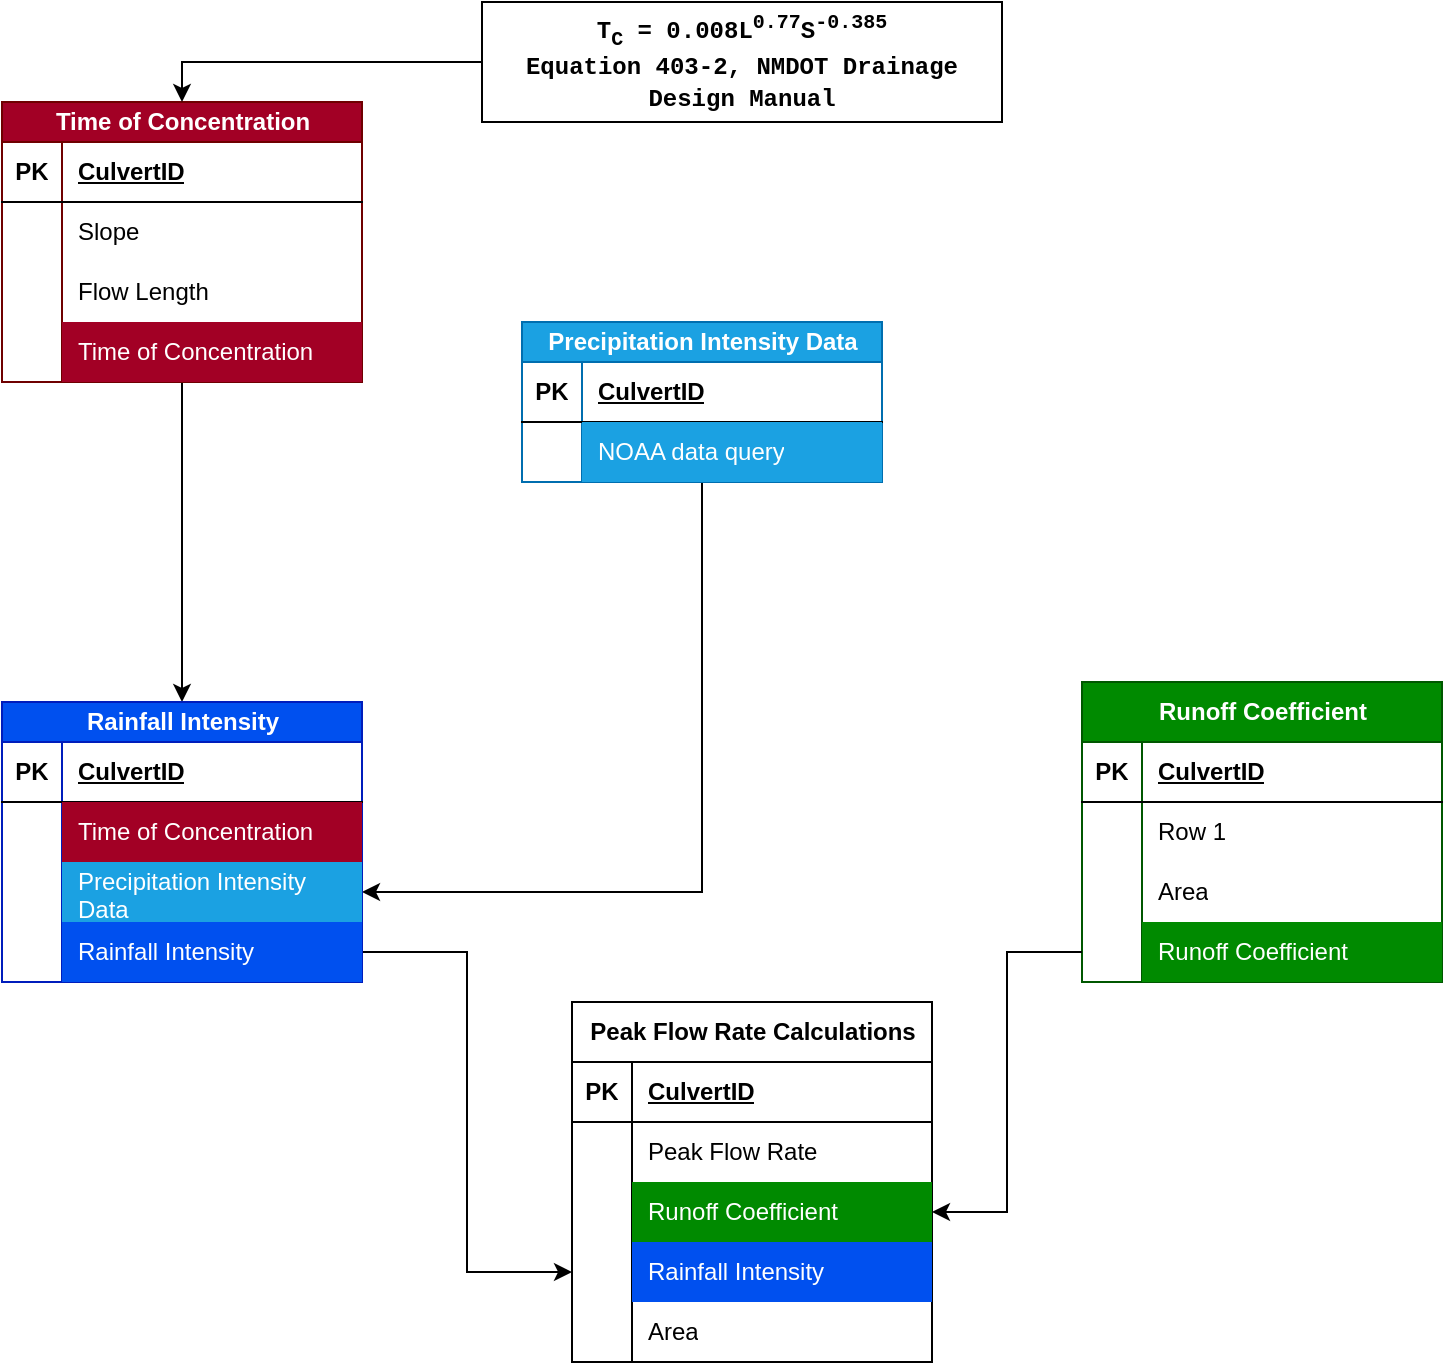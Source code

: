 <mxfile version="27.1.6">
  <diagram name="Page-1" id="UVsX04DEbwktPTbrriTj">
    <mxGraphModel dx="1371" dy="754" grid="1" gridSize="10" guides="1" tooltips="1" connect="1" arrows="1" fold="1" page="1" pageScale="1" pageWidth="850" pageHeight="1100" math="0" shadow="0">
      <root>
        <mxCell id="0" />
        <mxCell id="1" parent="0" />
        <mxCell id="0A6Mt6PeeLsqoioUWAy--38" value="" style="edgeStyle=orthogonalEdgeStyle;rounded=0;orthogonalLoop=1;jettySize=auto;html=1;exitX=1;exitY=0.5;exitDx=0;exitDy=0;" edge="1" parent="1" source="0A6Mt6PeeLsqoioUWAy--32" target="0A6Mt6PeeLsqoioUWAy--8">
          <mxGeometry relative="1" as="geometry" />
        </mxCell>
        <mxCell id="0A6Mt6PeeLsqoioUWAy--1" value="Peak Flow Rate Calculations" style="shape=table;startSize=30;container=1;collapsible=1;childLayout=tableLayout;fixedRows=1;rowLines=0;fontStyle=1;align=center;resizeLast=1;html=1;" vertex="1" parent="1">
          <mxGeometry x="335" y="630" width="180" height="180" as="geometry" />
        </mxCell>
        <mxCell id="0A6Mt6PeeLsqoioUWAy--2" value="" style="shape=tableRow;horizontal=0;startSize=0;swimlaneHead=0;swimlaneBody=0;fillColor=none;collapsible=0;dropTarget=0;points=[[0,0.5],[1,0.5]];portConstraint=eastwest;top=0;left=0;right=0;bottom=1;" vertex="1" parent="0A6Mt6PeeLsqoioUWAy--1">
          <mxGeometry y="30" width="180" height="30" as="geometry" />
        </mxCell>
        <mxCell id="0A6Mt6PeeLsqoioUWAy--3" value="PK" style="shape=partialRectangle;connectable=0;fillColor=none;top=0;left=0;bottom=0;right=0;fontStyle=1;overflow=hidden;whiteSpace=wrap;html=1;" vertex="1" parent="0A6Mt6PeeLsqoioUWAy--2">
          <mxGeometry width="30" height="30" as="geometry">
            <mxRectangle width="30" height="30" as="alternateBounds" />
          </mxGeometry>
        </mxCell>
        <mxCell id="0A6Mt6PeeLsqoioUWAy--4" value="CulvertID" style="shape=partialRectangle;connectable=0;fillColor=none;top=0;left=0;bottom=0;right=0;align=left;spacingLeft=6;fontStyle=5;overflow=hidden;whiteSpace=wrap;html=1;" vertex="1" parent="0A6Mt6PeeLsqoioUWAy--2">
          <mxGeometry x="30" width="150" height="30" as="geometry">
            <mxRectangle width="150" height="30" as="alternateBounds" />
          </mxGeometry>
        </mxCell>
        <mxCell id="0A6Mt6PeeLsqoioUWAy--5" value="" style="shape=tableRow;horizontal=0;startSize=0;swimlaneHead=0;swimlaneBody=0;fillColor=none;collapsible=0;dropTarget=0;points=[[0,0.5],[1,0.5]];portConstraint=eastwest;top=0;left=0;right=0;bottom=0;" vertex="1" parent="0A6Mt6PeeLsqoioUWAy--1">
          <mxGeometry y="60" width="180" height="30" as="geometry" />
        </mxCell>
        <mxCell id="0A6Mt6PeeLsqoioUWAy--6" value="" style="shape=partialRectangle;connectable=0;fillColor=none;top=0;left=0;bottom=0;right=0;editable=1;overflow=hidden;whiteSpace=wrap;html=1;" vertex="1" parent="0A6Mt6PeeLsqoioUWAy--5">
          <mxGeometry width="30" height="30" as="geometry">
            <mxRectangle width="30" height="30" as="alternateBounds" />
          </mxGeometry>
        </mxCell>
        <mxCell id="0A6Mt6PeeLsqoioUWAy--7" value="Peak Flow Rate" style="shape=partialRectangle;connectable=0;fillColor=none;top=0;left=0;bottom=0;right=0;align=left;spacingLeft=6;overflow=hidden;whiteSpace=wrap;html=1;" vertex="1" parent="0A6Mt6PeeLsqoioUWAy--5">
          <mxGeometry x="30" width="150" height="30" as="geometry">
            <mxRectangle width="150" height="30" as="alternateBounds" />
          </mxGeometry>
        </mxCell>
        <mxCell id="0A6Mt6PeeLsqoioUWAy--49" value="" style="shape=tableRow;horizontal=0;startSize=0;swimlaneHead=0;swimlaneBody=0;fillColor=none;collapsible=0;dropTarget=0;points=[[0,0.5],[1,0.5]];portConstraint=eastwest;top=0;left=0;right=0;bottom=0;" vertex="1" parent="0A6Mt6PeeLsqoioUWAy--1">
          <mxGeometry y="90" width="180" height="30" as="geometry" />
        </mxCell>
        <mxCell id="0A6Mt6PeeLsqoioUWAy--50" value="" style="shape=partialRectangle;connectable=0;fillColor=none;top=0;left=0;bottom=0;right=0;editable=1;overflow=hidden;whiteSpace=wrap;html=1;" vertex="1" parent="0A6Mt6PeeLsqoioUWAy--49">
          <mxGeometry width="30" height="30" as="geometry">
            <mxRectangle width="30" height="30" as="alternateBounds" />
          </mxGeometry>
        </mxCell>
        <mxCell id="0A6Mt6PeeLsqoioUWAy--51" value="Runoff Coefficient" style="shape=partialRectangle;connectable=0;fillColor=#008a00;top=0;left=0;bottom=0;right=0;align=left;spacingLeft=6;overflow=hidden;whiteSpace=wrap;html=1;fontColor=#ffffff;strokeColor=#005700;" vertex="1" parent="0A6Mt6PeeLsqoioUWAy--49">
          <mxGeometry x="30" width="150" height="30" as="geometry">
            <mxRectangle width="150" height="30" as="alternateBounds" />
          </mxGeometry>
        </mxCell>
        <mxCell id="0A6Mt6PeeLsqoioUWAy--8" value="" style="shape=tableRow;horizontal=0;startSize=0;swimlaneHead=0;swimlaneBody=0;fillColor=none;collapsible=0;dropTarget=0;points=[[0,0.5],[1,0.5]];portConstraint=eastwest;top=0;left=0;right=0;bottom=0;" vertex="1" parent="0A6Mt6PeeLsqoioUWAy--1">
          <mxGeometry y="120" width="180" height="30" as="geometry" />
        </mxCell>
        <mxCell id="0A6Mt6PeeLsqoioUWAy--9" value="" style="shape=partialRectangle;connectable=0;fillColor=none;top=0;left=0;bottom=0;right=0;editable=1;overflow=hidden;whiteSpace=wrap;html=1;" vertex="1" parent="0A6Mt6PeeLsqoioUWAy--8">
          <mxGeometry width="30" height="30" as="geometry">
            <mxRectangle width="30" height="30" as="alternateBounds" />
          </mxGeometry>
        </mxCell>
        <mxCell id="0A6Mt6PeeLsqoioUWAy--10" value="Rainfall Intensity" style="shape=partialRectangle;connectable=0;fillColor=#0050ef;top=0;left=0;bottom=0;right=0;align=left;spacingLeft=6;overflow=hidden;whiteSpace=wrap;html=1;fontColor=#ffffff;strokeColor=#001DBC;" vertex="1" parent="0A6Mt6PeeLsqoioUWAy--8">
          <mxGeometry x="30" width="150" height="30" as="geometry">
            <mxRectangle width="150" height="30" as="alternateBounds" />
          </mxGeometry>
        </mxCell>
        <mxCell id="0A6Mt6PeeLsqoioUWAy--11" value="" style="shape=tableRow;horizontal=0;startSize=0;swimlaneHead=0;swimlaneBody=0;fillColor=none;collapsible=0;dropTarget=0;points=[[0,0.5],[1,0.5]];portConstraint=eastwest;top=0;left=0;right=0;bottom=0;" vertex="1" parent="0A6Mt6PeeLsqoioUWAy--1">
          <mxGeometry y="150" width="180" height="30" as="geometry" />
        </mxCell>
        <mxCell id="0A6Mt6PeeLsqoioUWAy--12" value="" style="shape=partialRectangle;connectable=0;fillColor=none;top=0;left=0;bottom=0;right=0;editable=1;overflow=hidden;whiteSpace=wrap;html=1;" vertex="1" parent="0A6Mt6PeeLsqoioUWAy--11">
          <mxGeometry width="30" height="30" as="geometry">
            <mxRectangle width="30" height="30" as="alternateBounds" />
          </mxGeometry>
        </mxCell>
        <mxCell id="0A6Mt6PeeLsqoioUWAy--13" value="Area" style="shape=partialRectangle;connectable=0;fillColor=none;top=0;left=0;bottom=0;right=0;align=left;spacingLeft=6;overflow=hidden;whiteSpace=wrap;html=1;" vertex="1" parent="0A6Mt6PeeLsqoioUWAy--11">
          <mxGeometry x="30" width="150" height="30" as="geometry">
            <mxRectangle width="150" height="30" as="alternateBounds" />
          </mxGeometry>
        </mxCell>
        <mxCell id="0A6Mt6PeeLsqoioUWAy--108" value="" style="edgeStyle=orthogonalEdgeStyle;rounded=0;orthogonalLoop=1;jettySize=auto;html=1;" edge="1" parent="1" source="0A6Mt6PeeLsqoioUWAy--89" target="0A6Mt6PeeLsqoioUWAy--25">
          <mxGeometry relative="1" as="geometry" />
        </mxCell>
        <mxCell id="0A6Mt6PeeLsqoioUWAy--132" value="" style="edgeStyle=orthogonalEdgeStyle;rounded=0;orthogonalLoop=1;jettySize=auto;html=1;entryX=1;entryY=0.5;entryDx=0;entryDy=0;" edge="1" parent="1" source="0A6Mt6PeeLsqoioUWAy--119" target="0A6Mt6PeeLsqoioUWAy--42">
          <mxGeometry relative="1" as="geometry" />
        </mxCell>
        <mxCell id="0A6Mt6PeeLsqoioUWAy--25" value="Rainfall Intensity" style="shape=table;startSize=20;container=1;collapsible=1;childLayout=tableLayout;fixedRows=1;rowLines=0;fontStyle=1;align=center;resizeLast=1;html=1;fillColor=#0050ef;fontColor=#ffffff;strokeColor=#001DBC;swimlaneLine=1;" vertex="1" parent="1">
          <mxGeometry x="50" y="480" width="180" height="140" as="geometry">
            <mxRectangle x="30" y="470" width="160" height="30" as="alternateBounds" />
          </mxGeometry>
        </mxCell>
        <mxCell id="0A6Mt6PeeLsqoioUWAy--26" value="" style="shape=tableRow;horizontal=0;startSize=0;swimlaneHead=0;swimlaneBody=0;fillColor=none;collapsible=0;dropTarget=0;points=[[0,0.5],[1,0.5]];portConstraint=eastwest;top=0;left=0;right=0;bottom=1;" vertex="1" parent="0A6Mt6PeeLsqoioUWAy--25">
          <mxGeometry y="20" width="180" height="30" as="geometry" />
        </mxCell>
        <mxCell id="0A6Mt6PeeLsqoioUWAy--27" value="PK" style="shape=partialRectangle;connectable=0;fillColor=none;top=0;left=0;bottom=0;right=0;fontStyle=1;overflow=hidden;whiteSpace=wrap;html=1;" vertex="1" parent="0A6Mt6PeeLsqoioUWAy--26">
          <mxGeometry width="30" height="30" as="geometry">
            <mxRectangle width="30" height="30" as="alternateBounds" />
          </mxGeometry>
        </mxCell>
        <mxCell id="0A6Mt6PeeLsqoioUWAy--28" value="CulvertID" style="shape=partialRectangle;connectable=0;fillColor=none;top=0;left=0;bottom=0;right=0;align=left;spacingLeft=6;fontStyle=5;overflow=hidden;whiteSpace=wrap;html=1;" vertex="1" parent="0A6Mt6PeeLsqoioUWAy--26">
          <mxGeometry x="30" width="150" height="30" as="geometry">
            <mxRectangle width="150" height="30" as="alternateBounds" />
          </mxGeometry>
        </mxCell>
        <mxCell id="0A6Mt6PeeLsqoioUWAy--29" value="" style="shape=tableRow;horizontal=0;startSize=0;swimlaneHead=0;swimlaneBody=0;fillColor=none;collapsible=0;dropTarget=0;points=[[0,0.5],[1,0.5]];portConstraint=eastwest;top=0;left=0;right=0;bottom=0;" vertex="1" parent="0A6Mt6PeeLsqoioUWAy--25">
          <mxGeometry y="50" width="180" height="30" as="geometry" />
        </mxCell>
        <mxCell id="0A6Mt6PeeLsqoioUWAy--30" value="" style="shape=partialRectangle;connectable=0;fillColor=none;top=0;left=0;bottom=0;right=0;editable=1;overflow=hidden;whiteSpace=wrap;html=1;" vertex="1" parent="0A6Mt6PeeLsqoioUWAy--29">
          <mxGeometry width="30" height="30" as="geometry">
            <mxRectangle width="30" height="30" as="alternateBounds" />
          </mxGeometry>
        </mxCell>
        <mxCell id="0A6Mt6PeeLsqoioUWAy--31" value="Time of Concentration" style="shape=partialRectangle;connectable=0;fillColor=#a20025;top=0;left=0;bottom=0;right=0;align=left;spacingLeft=6;overflow=hidden;whiteSpace=wrap;html=1;fontColor=#ffffff;strokeColor=#6F0000;" vertex="1" parent="0A6Mt6PeeLsqoioUWAy--29">
          <mxGeometry x="30" width="150" height="30" as="geometry">
            <mxRectangle width="150" height="30" as="alternateBounds" />
          </mxGeometry>
        </mxCell>
        <mxCell id="0A6Mt6PeeLsqoioUWAy--42" value="" style="shape=tableRow;horizontal=0;startSize=0;swimlaneHead=0;swimlaneBody=0;fillColor=none;collapsible=0;dropTarget=0;points=[[0,0.5],[1,0.5]];portConstraint=eastwest;top=0;left=0;right=0;bottom=0;" vertex="1" parent="0A6Mt6PeeLsqoioUWAy--25">
          <mxGeometry y="80" width="180" height="30" as="geometry" />
        </mxCell>
        <mxCell id="0A6Mt6PeeLsqoioUWAy--43" value="" style="shape=partialRectangle;connectable=0;fillColor=none;top=0;left=0;bottom=0;right=0;editable=1;overflow=hidden;whiteSpace=wrap;html=1;" vertex="1" parent="0A6Mt6PeeLsqoioUWAy--42">
          <mxGeometry width="30" height="30" as="geometry">
            <mxRectangle width="30" height="30" as="alternateBounds" />
          </mxGeometry>
        </mxCell>
        <mxCell id="0A6Mt6PeeLsqoioUWAy--44" value="Precipitation Intensity Data" style="shape=partialRectangle;connectable=0;fillColor=#1ba1e2;top=0;left=0;bottom=0;right=0;align=left;spacingLeft=6;overflow=hidden;whiteSpace=wrap;html=1;fontColor=#ffffff;strokeColor=#006EAF;" vertex="1" parent="0A6Mt6PeeLsqoioUWAy--42">
          <mxGeometry x="30" width="150" height="30" as="geometry">
            <mxRectangle width="150" height="30" as="alternateBounds" />
          </mxGeometry>
        </mxCell>
        <mxCell id="0A6Mt6PeeLsqoioUWAy--32" value="" style="shape=tableRow;horizontal=0;startSize=0;swimlaneHead=0;swimlaneBody=0;fillColor=none;collapsible=0;dropTarget=0;points=[[0,0.5],[1,0.5]];portConstraint=eastwest;top=0;left=0;right=0;bottom=0;" vertex="1" parent="0A6Mt6PeeLsqoioUWAy--25">
          <mxGeometry y="110" width="180" height="30" as="geometry" />
        </mxCell>
        <mxCell id="0A6Mt6PeeLsqoioUWAy--33" value="" style="shape=partialRectangle;connectable=0;fillColor=none;top=0;left=0;bottom=0;right=0;editable=1;overflow=hidden;whiteSpace=wrap;html=1;" vertex="1" parent="0A6Mt6PeeLsqoioUWAy--32">
          <mxGeometry width="30" height="30" as="geometry">
            <mxRectangle width="30" height="30" as="alternateBounds" />
          </mxGeometry>
        </mxCell>
        <mxCell id="0A6Mt6PeeLsqoioUWAy--34" value="Rainfall Intensity" style="shape=partialRectangle;connectable=0;fillColor=#0050ef;top=0;left=0;bottom=0;right=0;align=left;spacingLeft=6;overflow=hidden;whiteSpace=wrap;html=1;fontColor=#ffffff;strokeColor=#001DBC;" vertex="1" parent="0A6Mt6PeeLsqoioUWAy--32">
          <mxGeometry x="30" width="150" height="30" as="geometry">
            <mxRectangle width="150" height="30" as="alternateBounds" />
          </mxGeometry>
        </mxCell>
        <mxCell id="0A6Mt6PeeLsqoioUWAy--69" value="Runoff Coefficient" style="shape=table;startSize=30;container=1;collapsible=1;childLayout=tableLayout;fixedRows=1;rowLines=0;fontStyle=1;align=center;resizeLast=1;html=1;fillColor=#008a00;fontColor=#ffffff;strokeColor=#005700;" vertex="1" parent="1">
          <mxGeometry x="590" y="470" width="180" height="150" as="geometry" />
        </mxCell>
        <mxCell id="0A6Mt6PeeLsqoioUWAy--70" value="" style="shape=tableRow;horizontal=0;startSize=0;swimlaneHead=0;swimlaneBody=0;fillColor=none;collapsible=0;dropTarget=0;points=[[0,0.5],[1,0.5]];portConstraint=eastwest;top=0;left=0;right=0;bottom=1;" vertex="1" parent="0A6Mt6PeeLsqoioUWAy--69">
          <mxGeometry y="30" width="180" height="30" as="geometry" />
        </mxCell>
        <mxCell id="0A6Mt6PeeLsqoioUWAy--71" value="PK" style="shape=partialRectangle;connectable=0;fillColor=none;top=0;left=0;bottom=0;right=0;fontStyle=1;overflow=hidden;whiteSpace=wrap;html=1;" vertex="1" parent="0A6Mt6PeeLsqoioUWAy--70">
          <mxGeometry width="30" height="30" as="geometry">
            <mxRectangle width="30" height="30" as="alternateBounds" />
          </mxGeometry>
        </mxCell>
        <mxCell id="0A6Mt6PeeLsqoioUWAy--72" value="CulvertID" style="shape=partialRectangle;connectable=0;fillColor=none;top=0;left=0;bottom=0;right=0;align=left;spacingLeft=6;fontStyle=5;overflow=hidden;whiteSpace=wrap;html=1;" vertex="1" parent="0A6Mt6PeeLsqoioUWAy--70">
          <mxGeometry x="30" width="150" height="30" as="geometry">
            <mxRectangle width="150" height="30" as="alternateBounds" />
          </mxGeometry>
        </mxCell>
        <mxCell id="0A6Mt6PeeLsqoioUWAy--73" value="" style="shape=tableRow;horizontal=0;startSize=0;swimlaneHead=0;swimlaneBody=0;fillColor=none;collapsible=0;dropTarget=0;points=[[0,0.5],[1,0.5]];portConstraint=eastwest;top=0;left=0;right=0;bottom=0;" vertex="1" parent="0A6Mt6PeeLsqoioUWAy--69">
          <mxGeometry y="60" width="180" height="30" as="geometry" />
        </mxCell>
        <mxCell id="0A6Mt6PeeLsqoioUWAy--74" value="" style="shape=partialRectangle;connectable=0;fillColor=none;top=0;left=0;bottom=0;right=0;editable=1;overflow=hidden;whiteSpace=wrap;html=1;" vertex="1" parent="0A6Mt6PeeLsqoioUWAy--73">
          <mxGeometry width="30" height="30" as="geometry">
            <mxRectangle width="30" height="30" as="alternateBounds" />
          </mxGeometry>
        </mxCell>
        <mxCell id="0A6Mt6PeeLsqoioUWAy--75" value="Row 1" style="shape=partialRectangle;connectable=0;fillColor=none;top=0;left=0;bottom=0;right=0;align=left;spacingLeft=6;overflow=hidden;whiteSpace=wrap;html=1;" vertex="1" parent="0A6Mt6PeeLsqoioUWAy--73">
          <mxGeometry x="30" width="150" height="30" as="geometry">
            <mxRectangle width="150" height="30" as="alternateBounds" />
          </mxGeometry>
        </mxCell>
        <mxCell id="0A6Mt6PeeLsqoioUWAy--76" value="" style="shape=tableRow;horizontal=0;startSize=0;swimlaneHead=0;swimlaneBody=0;fillColor=none;collapsible=0;dropTarget=0;points=[[0,0.5],[1,0.5]];portConstraint=eastwest;top=0;left=0;right=0;bottom=0;" vertex="1" parent="0A6Mt6PeeLsqoioUWAy--69">
          <mxGeometry y="90" width="180" height="30" as="geometry" />
        </mxCell>
        <mxCell id="0A6Mt6PeeLsqoioUWAy--77" value="" style="shape=partialRectangle;connectable=0;fillColor=none;top=0;left=0;bottom=0;right=0;editable=1;overflow=hidden;whiteSpace=wrap;html=1;" vertex="1" parent="0A6Mt6PeeLsqoioUWAy--76">
          <mxGeometry width="30" height="30" as="geometry">
            <mxRectangle width="30" height="30" as="alternateBounds" />
          </mxGeometry>
        </mxCell>
        <mxCell id="0A6Mt6PeeLsqoioUWAy--78" value="Area" style="shape=partialRectangle;connectable=0;fillColor=none;top=0;left=0;bottom=0;right=0;align=left;spacingLeft=6;overflow=hidden;whiteSpace=wrap;html=1;" vertex="1" parent="0A6Mt6PeeLsqoioUWAy--76">
          <mxGeometry x="30" width="150" height="30" as="geometry">
            <mxRectangle width="150" height="30" as="alternateBounds" />
          </mxGeometry>
        </mxCell>
        <mxCell id="0A6Mt6PeeLsqoioUWAy--79" value="" style="shape=tableRow;horizontal=0;startSize=0;swimlaneHead=0;swimlaneBody=0;fillColor=none;collapsible=0;dropTarget=0;points=[[0,0.5],[1,0.5]];portConstraint=eastwest;top=0;left=0;right=0;bottom=0;" vertex="1" parent="0A6Mt6PeeLsqoioUWAy--69">
          <mxGeometry y="120" width="180" height="30" as="geometry" />
        </mxCell>
        <mxCell id="0A6Mt6PeeLsqoioUWAy--80" value="" style="shape=partialRectangle;connectable=0;fillColor=none;top=0;left=0;bottom=0;right=0;editable=1;overflow=hidden;whiteSpace=wrap;html=1;" vertex="1" parent="0A6Mt6PeeLsqoioUWAy--79">
          <mxGeometry width="30" height="30" as="geometry">
            <mxRectangle width="30" height="30" as="alternateBounds" />
          </mxGeometry>
        </mxCell>
        <mxCell id="0A6Mt6PeeLsqoioUWAy--81" value="Runoff Coefficient" style="shape=partialRectangle;connectable=0;fillColor=#008a00;top=0;left=0;bottom=0;right=0;align=left;spacingLeft=6;overflow=hidden;whiteSpace=wrap;html=1;fontColor=#ffffff;strokeColor=#005700;" vertex="1" parent="0A6Mt6PeeLsqoioUWAy--79">
          <mxGeometry x="30" width="150" height="30" as="geometry">
            <mxRectangle width="150" height="30" as="alternateBounds" />
          </mxGeometry>
        </mxCell>
        <mxCell id="0A6Mt6PeeLsqoioUWAy--82" value="" style="edgeStyle=orthogonalEdgeStyle;rounded=0;orthogonalLoop=1;jettySize=auto;html=1;exitX=0;exitY=0.5;exitDx=0;exitDy=0;entryX=1;entryY=0.5;entryDx=0;entryDy=0;" edge="1" parent="1" source="0A6Mt6PeeLsqoioUWAy--79" target="0A6Mt6PeeLsqoioUWAy--49">
          <mxGeometry relative="1" as="geometry">
            <mxPoint x="720" y="800" as="sourcePoint" />
            <mxPoint x="510" y="671" as="targetPoint" />
          </mxGeometry>
        </mxCell>
        <mxCell id="0A6Mt6PeeLsqoioUWAy--89" value="Time of Concentration" style="shape=table;startSize=20;container=1;collapsible=1;childLayout=tableLayout;fixedRows=1;rowLines=0;fontStyle=1;align=center;resizeLast=1;html=1;fillColor=#a20025;fontColor=#ffffff;strokeColor=#6F0000;swimlaneLine=1;" vertex="1" parent="1">
          <mxGeometry x="50" y="180" width="180" height="140" as="geometry">
            <mxRectangle x="30" y="470" width="160" height="30" as="alternateBounds" />
          </mxGeometry>
        </mxCell>
        <mxCell id="0A6Mt6PeeLsqoioUWAy--90" value="" style="shape=tableRow;horizontal=0;startSize=0;swimlaneHead=0;swimlaneBody=0;fillColor=none;collapsible=0;dropTarget=0;points=[[0,0.5],[1,0.5]];portConstraint=eastwest;top=0;left=0;right=0;bottom=1;" vertex="1" parent="0A6Mt6PeeLsqoioUWAy--89">
          <mxGeometry y="20" width="180" height="30" as="geometry" />
        </mxCell>
        <mxCell id="0A6Mt6PeeLsqoioUWAy--91" value="PK" style="shape=partialRectangle;connectable=0;fillColor=none;top=0;left=0;bottom=0;right=0;fontStyle=1;overflow=hidden;whiteSpace=wrap;html=1;" vertex="1" parent="0A6Mt6PeeLsqoioUWAy--90">
          <mxGeometry width="30" height="30" as="geometry">
            <mxRectangle width="30" height="30" as="alternateBounds" />
          </mxGeometry>
        </mxCell>
        <mxCell id="0A6Mt6PeeLsqoioUWAy--92" value="CulvertID" style="shape=partialRectangle;connectable=0;fillColor=none;top=0;left=0;bottom=0;right=0;align=left;spacingLeft=6;fontStyle=5;overflow=hidden;whiteSpace=wrap;html=1;" vertex="1" parent="0A6Mt6PeeLsqoioUWAy--90">
          <mxGeometry x="30" width="150" height="30" as="geometry">
            <mxRectangle width="150" height="30" as="alternateBounds" />
          </mxGeometry>
        </mxCell>
        <mxCell id="0A6Mt6PeeLsqoioUWAy--93" value="" style="shape=tableRow;horizontal=0;startSize=0;swimlaneHead=0;swimlaneBody=0;fillColor=none;collapsible=0;dropTarget=0;points=[[0,0.5],[1,0.5]];portConstraint=eastwest;top=0;left=0;right=0;bottom=0;" vertex="1" parent="0A6Mt6PeeLsqoioUWAy--89">
          <mxGeometry y="50" width="180" height="30" as="geometry" />
        </mxCell>
        <mxCell id="0A6Mt6PeeLsqoioUWAy--94" value="" style="shape=partialRectangle;connectable=0;fillColor=none;top=0;left=0;bottom=0;right=0;editable=1;overflow=hidden;whiteSpace=wrap;html=1;" vertex="1" parent="0A6Mt6PeeLsqoioUWAy--93">
          <mxGeometry width="30" height="30" as="geometry">
            <mxRectangle width="30" height="30" as="alternateBounds" />
          </mxGeometry>
        </mxCell>
        <mxCell id="0A6Mt6PeeLsqoioUWAy--95" value="Slope" style="shape=partialRectangle;connectable=0;fillColor=none;top=0;left=0;bottom=0;right=0;align=left;spacingLeft=6;overflow=hidden;whiteSpace=wrap;html=1;" vertex="1" parent="0A6Mt6PeeLsqoioUWAy--93">
          <mxGeometry x="30" width="150" height="30" as="geometry">
            <mxRectangle width="150" height="30" as="alternateBounds" />
          </mxGeometry>
        </mxCell>
        <mxCell id="0A6Mt6PeeLsqoioUWAy--96" value="" style="shape=tableRow;horizontal=0;startSize=0;swimlaneHead=0;swimlaneBody=0;fillColor=none;collapsible=0;dropTarget=0;points=[[0,0.5],[1,0.5]];portConstraint=eastwest;top=0;left=0;right=0;bottom=0;" vertex="1" parent="0A6Mt6PeeLsqoioUWAy--89">
          <mxGeometry y="80" width="180" height="30" as="geometry" />
        </mxCell>
        <mxCell id="0A6Mt6PeeLsqoioUWAy--97" value="" style="shape=partialRectangle;connectable=0;fillColor=none;top=0;left=0;bottom=0;right=0;editable=1;overflow=hidden;whiteSpace=wrap;html=1;" vertex="1" parent="0A6Mt6PeeLsqoioUWAy--96">
          <mxGeometry width="30" height="30" as="geometry">
            <mxRectangle width="30" height="30" as="alternateBounds" />
          </mxGeometry>
        </mxCell>
        <mxCell id="0A6Mt6PeeLsqoioUWAy--98" value="Flow Length" style="shape=partialRectangle;connectable=0;fillColor=none;top=0;left=0;bottom=0;right=0;align=left;spacingLeft=6;overflow=hidden;whiteSpace=wrap;html=1;" vertex="1" parent="0A6Mt6PeeLsqoioUWAy--96">
          <mxGeometry x="30" width="150" height="30" as="geometry">
            <mxRectangle width="150" height="30" as="alternateBounds" />
          </mxGeometry>
        </mxCell>
        <mxCell id="0A6Mt6PeeLsqoioUWAy--99" value="" style="shape=tableRow;horizontal=0;startSize=0;swimlaneHead=0;swimlaneBody=0;fillColor=none;collapsible=0;dropTarget=0;points=[[0,0.5],[1,0.5]];portConstraint=eastwest;top=0;left=0;right=0;bottom=0;" vertex="1" parent="0A6Mt6PeeLsqoioUWAy--89">
          <mxGeometry y="110" width="180" height="30" as="geometry" />
        </mxCell>
        <mxCell id="0A6Mt6PeeLsqoioUWAy--100" value="" style="shape=partialRectangle;connectable=0;fillColor=none;top=0;left=0;bottom=0;right=0;editable=1;overflow=hidden;whiteSpace=wrap;html=1;" vertex="1" parent="0A6Mt6PeeLsqoioUWAy--99">
          <mxGeometry width="30" height="30" as="geometry">
            <mxRectangle width="30" height="30" as="alternateBounds" />
          </mxGeometry>
        </mxCell>
        <mxCell id="0A6Mt6PeeLsqoioUWAy--101" value="Time of Concentration" style="shape=partialRectangle;connectable=0;fillColor=#a20025;top=0;left=0;bottom=0;right=0;align=left;spacingLeft=6;overflow=hidden;whiteSpace=wrap;html=1;fontColor=#ffffff;strokeColor=#6F0000;" vertex="1" parent="0A6Mt6PeeLsqoioUWAy--99">
          <mxGeometry x="30" width="150" height="30" as="geometry">
            <mxRectangle width="150" height="30" as="alternateBounds" />
          </mxGeometry>
        </mxCell>
        <mxCell id="0A6Mt6PeeLsqoioUWAy--110" style="edgeStyle=orthogonalEdgeStyle;rounded=0;orthogonalLoop=1;jettySize=auto;html=1;exitX=0;exitY=0.5;exitDx=0;exitDy=0;entryX=0.5;entryY=0;entryDx=0;entryDy=0;" edge="1" parent="1" source="0A6Mt6PeeLsqoioUWAy--109" target="0A6Mt6PeeLsqoioUWAy--89">
          <mxGeometry relative="1" as="geometry" />
        </mxCell>
        <mxCell id="0A6Mt6PeeLsqoioUWAy--109" value="&lt;font face=&quot;Courier New&quot;&gt;T&lt;sub style=&quot;&quot;&gt;C&lt;/sub&gt;&amp;nbsp;= 0.008L&lt;sup style=&quot;&quot;&gt;0.77&lt;/sup&gt;S&lt;sup style=&quot;&quot;&gt;-0.385&lt;/sup&gt;&lt;/font&gt;&lt;div&gt;&lt;font face=&quot;Courier New&quot;&gt;Equation 403-2, NMDOT Drainage Design Manual&lt;/font&gt;&lt;/div&gt;" style="whiteSpace=wrap;html=1;startSize=20;fontStyle=1;" vertex="1" parent="1">
          <mxGeometry x="290" y="130" width="260" height="60" as="geometry" />
        </mxCell>
        <mxCell id="0A6Mt6PeeLsqoioUWAy--119" value="Precipitation Intensity Data" style="shape=table;startSize=20;container=1;collapsible=1;childLayout=tableLayout;fixedRows=1;rowLines=0;fontStyle=1;align=center;resizeLast=1;html=1;fillColor=#1ba1e2;fontColor=#ffffff;strokeColor=#006EAF;swimlaneLine=1;" vertex="1" parent="1">
          <mxGeometry x="310" y="290" width="180" height="80" as="geometry">
            <mxRectangle x="30" y="470" width="160" height="30" as="alternateBounds" />
          </mxGeometry>
        </mxCell>
        <mxCell id="0A6Mt6PeeLsqoioUWAy--120" value="" style="shape=tableRow;horizontal=0;startSize=0;swimlaneHead=0;swimlaneBody=0;fillColor=none;collapsible=0;dropTarget=0;points=[[0,0.5],[1,0.5]];portConstraint=eastwest;top=0;left=0;right=0;bottom=1;" vertex="1" parent="0A6Mt6PeeLsqoioUWAy--119">
          <mxGeometry y="20" width="180" height="30" as="geometry" />
        </mxCell>
        <mxCell id="0A6Mt6PeeLsqoioUWAy--121" value="PK" style="shape=partialRectangle;connectable=0;fillColor=none;top=0;left=0;bottom=0;right=0;fontStyle=1;overflow=hidden;whiteSpace=wrap;html=1;" vertex="1" parent="0A6Mt6PeeLsqoioUWAy--120">
          <mxGeometry width="30" height="30" as="geometry">
            <mxRectangle width="30" height="30" as="alternateBounds" />
          </mxGeometry>
        </mxCell>
        <mxCell id="0A6Mt6PeeLsqoioUWAy--122" value="CulvertID" style="shape=partialRectangle;connectable=0;fillColor=none;top=0;left=0;bottom=0;right=0;align=left;spacingLeft=6;fontStyle=5;overflow=hidden;whiteSpace=wrap;html=1;" vertex="1" parent="0A6Mt6PeeLsqoioUWAy--120">
          <mxGeometry x="30" width="150" height="30" as="geometry">
            <mxRectangle width="150" height="30" as="alternateBounds" />
          </mxGeometry>
        </mxCell>
        <mxCell id="0A6Mt6PeeLsqoioUWAy--129" value="" style="shape=tableRow;horizontal=0;startSize=0;swimlaneHead=0;swimlaneBody=0;fillColor=none;collapsible=0;dropTarget=0;points=[[0,0.5],[1,0.5]];portConstraint=eastwest;top=0;left=0;right=0;bottom=0;" vertex="1" parent="0A6Mt6PeeLsqoioUWAy--119">
          <mxGeometry y="50" width="180" height="30" as="geometry" />
        </mxCell>
        <mxCell id="0A6Mt6PeeLsqoioUWAy--130" value="" style="shape=partialRectangle;connectable=0;fillColor=none;top=0;left=0;bottom=0;right=0;editable=1;overflow=hidden;whiteSpace=wrap;html=1;" vertex="1" parent="0A6Mt6PeeLsqoioUWAy--129">
          <mxGeometry width="30" height="30" as="geometry">
            <mxRectangle width="30" height="30" as="alternateBounds" />
          </mxGeometry>
        </mxCell>
        <mxCell id="0A6Mt6PeeLsqoioUWAy--131" value="NOAA data query" style="shape=partialRectangle;connectable=0;fillColor=#1ba1e2;top=0;left=0;bottom=0;right=0;align=left;spacingLeft=6;overflow=hidden;whiteSpace=wrap;html=1;fontColor=#ffffff;strokeColor=#006EAF;" vertex="1" parent="0A6Mt6PeeLsqoioUWAy--129">
          <mxGeometry x="30" width="150" height="30" as="geometry">
            <mxRectangle width="150" height="30" as="alternateBounds" />
          </mxGeometry>
        </mxCell>
      </root>
    </mxGraphModel>
  </diagram>
</mxfile>
